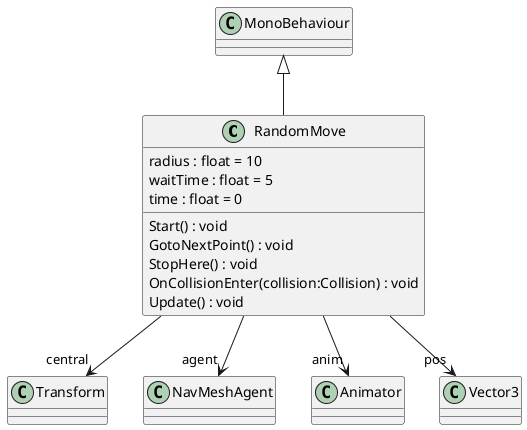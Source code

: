 @startuml
class RandomMove {
    radius : float = 10
    waitTime : float = 5
    time : float = 0
    Start() : void
    GotoNextPoint() : void
    StopHere() : void
    OnCollisionEnter(collision:Collision) : void
    Update() : void
}
MonoBehaviour <|-- RandomMove
RandomMove --> "central" Transform
RandomMove --> "agent" NavMeshAgent
RandomMove --> "anim" Animator
RandomMove --> "pos" Vector3
@enduml
